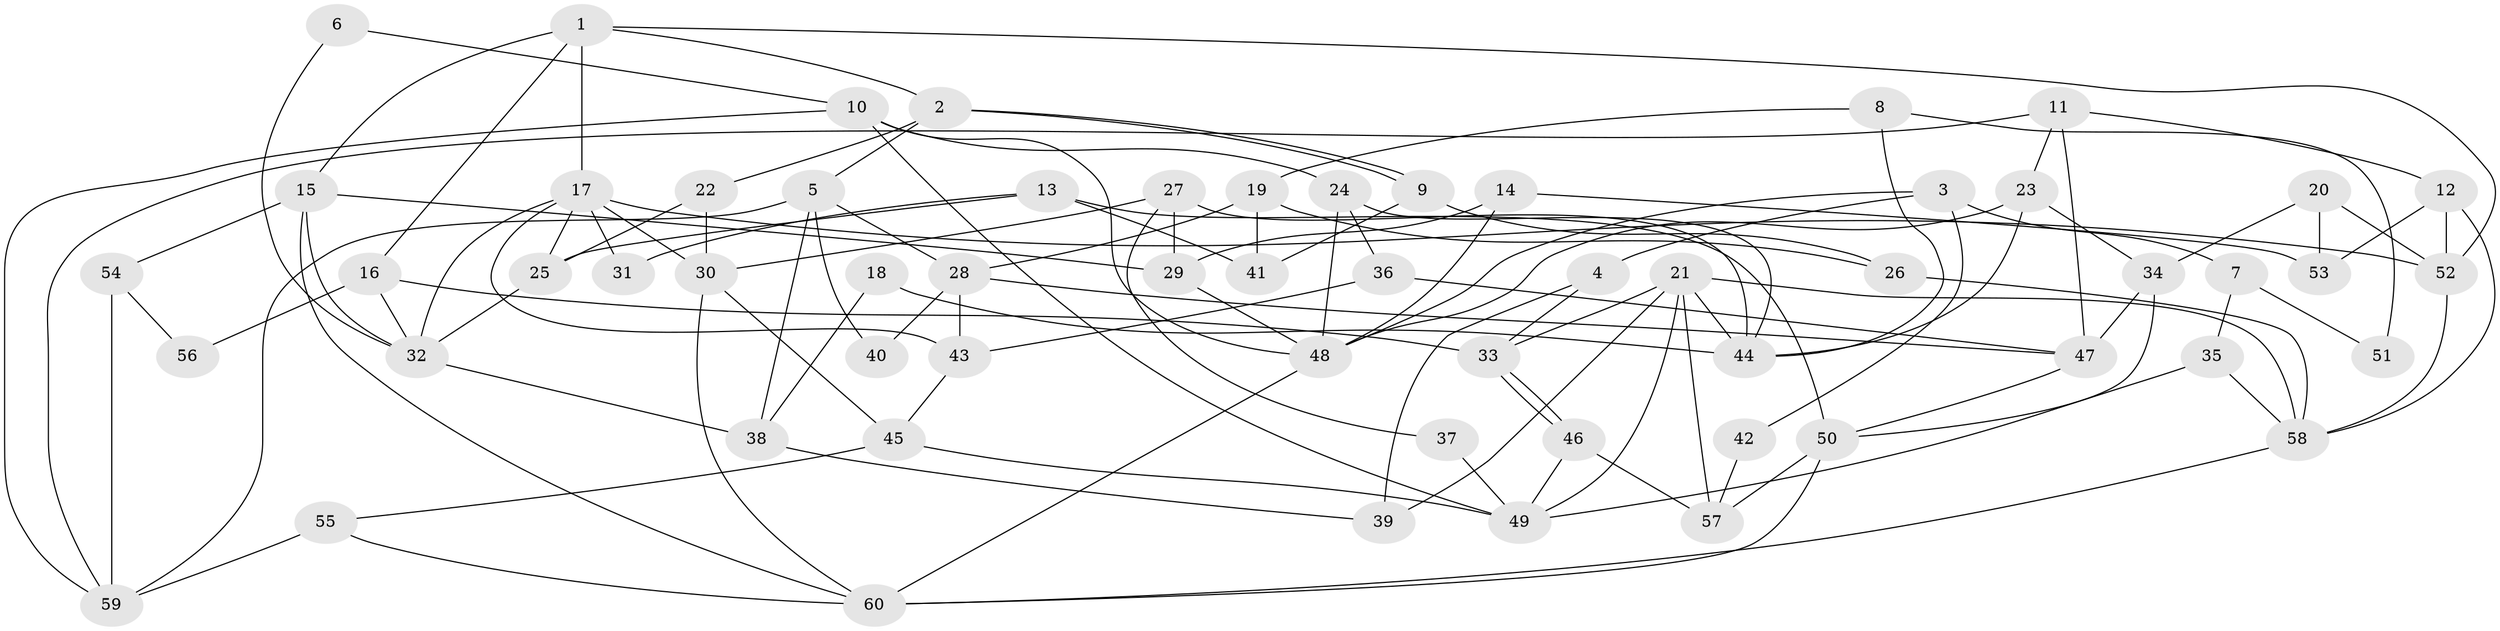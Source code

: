 // coarse degree distribution, {5: 0.16216216216216217, 8: 0.02702702702702703, 4: 0.24324324324324326, 3: 0.1891891891891892, 12: 0.02702702702702703, 2: 0.1891891891891892, 9: 0.05405405405405406, 6: 0.08108108108108109, 7: 0.02702702702702703}
// Generated by graph-tools (version 1.1) at 2025/51/03/04/25 22:51:13]
// undirected, 60 vertices, 120 edges
graph export_dot {
  node [color=gray90,style=filled];
  1;
  2;
  3;
  4;
  5;
  6;
  7;
  8;
  9;
  10;
  11;
  12;
  13;
  14;
  15;
  16;
  17;
  18;
  19;
  20;
  21;
  22;
  23;
  24;
  25;
  26;
  27;
  28;
  29;
  30;
  31;
  32;
  33;
  34;
  35;
  36;
  37;
  38;
  39;
  40;
  41;
  42;
  43;
  44;
  45;
  46;
  47;
  48;
  49;
  50;
  51;
  52;
  53;
  54;
  55;
  56;
  57;
  58;
  59;
  60;
  1 -- 52;
  1 -- 17;
  1 -- 2;
  1 -- 15;
  1 -- 16;
  2 -- 9;
  2 -- 9;
  2 -- 5;
  2 -- 22;
  3 -- 4;
  3 -- 48;
  3 -- 7;
  3 -- 42;
  4 -- 33;
  4 -- 39;
  5 -- 59;
  5 -- 28;
  5 -- 38;
  5 -- 40;
  6 -- 32;
  6 -- 10;
  7 -- 35;
  7 -- 51;
  8 -- 44;
  8 -- 19;
  8 -- 51;
  9 -- 26;
  9 -- 41;
  10 -- 24;
  10 -- 48;
  10 -- 49;
  10 -- 59;
  11 -- 23;
  11 -- 47;
  11 -- 12;
  11 -- 59;
  12 -- 58;
  12 -- 52;
  12 -- 53;
  13 -- 50;
  13 -- 25;
  13 -- 31;
  13 -- 41;
  14 -- 48;
  14 -- 53;
  14 -- 29;
  15 -- 60;
  15 -- 29;
  15 -- 32;
  15 -- 54;
  16 -- 33;
  16 -- 32;
  16 -- 56;
  17 -- 32;
  17 -- 30;
  17 -- 25;
  17 -- 31;
  17 -- 43;
  17 -- 52;
  18 -- 44;
  18 -- 38;
  19 -- 41;
  19 -- 28;
  19 -- 26;
  20 -- 34;
  20 -- 52;
  20 -- 53;
  21 -- 49;
  21 -- 44;
  21 -- 33;
  21 -- 39;
  21 -- 57;
  21 -- 58;
  22 -- 25;
  22 -- 30;
  23 -- 44;
  23 -- 48;
  23 -- 34;
  24 -- 48;
  24 -- 36;
  24 -- 44;
  25 -- 32;
  26 -- 58;
  27 -- 29;
  27 -- 30;
  27 -- 37;
  27 -- 44;
  28 -- 47;
  28 -- 40;
  28 -- 43;
  29 -- 48;
  30 -- 60;
  30 -- 45;
  32 -- 38;
  33 -- 46;
  33 -- 46;
  34 -- 50;
  34 -- 47;
  35 -- 58;
  35 -- 49;
  36 -- 43;
  36 -- 47;
  37 -- 49;
  38 -- 39;
  42 -- 57;
  43 -- 45;
  45 -- 49;
  45 -- 55;
  46 -- 49;
  46 -- 57;
  47 -- 50;
  48 -- 60;
  50 -- 60;
  50 -- 57;
  52 -- 58;
  54 -- 59;
  54 -- 56;
  55 -- 59;
  55 -- 60;
  58 -- 60;
}
